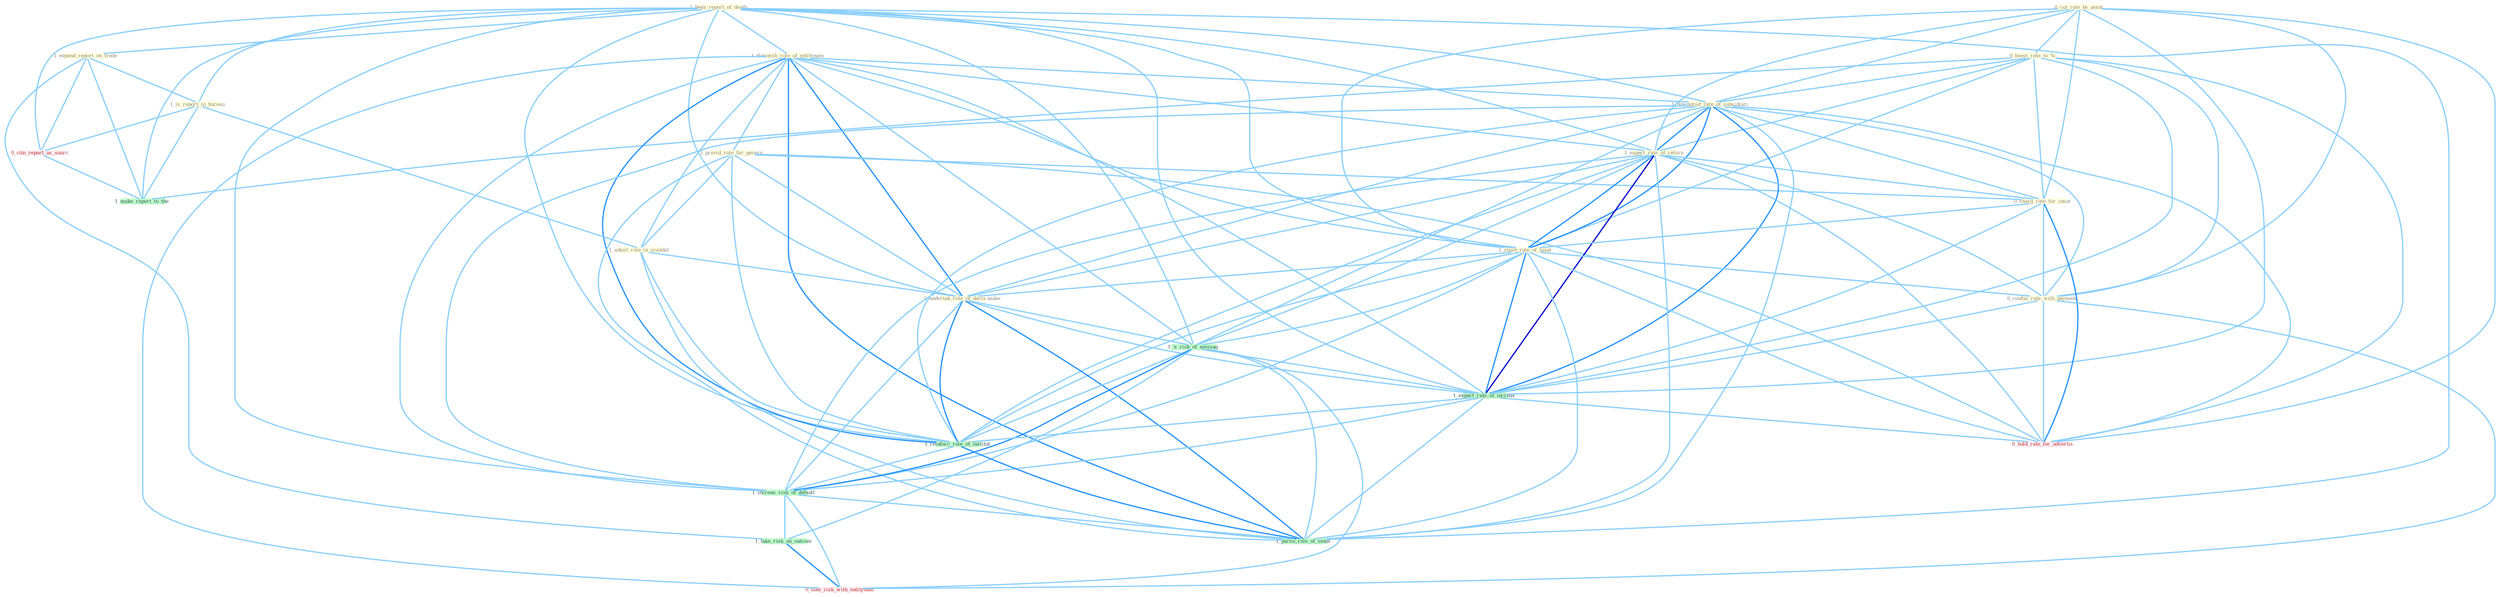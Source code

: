 Graph G{ 
    node
    [shape=polygon,style=filled,width=.5,height=.06,color="#BDFCC9",fixedsize=true,fontsize=4,
    fontcolor="#2f4f4f"];
    {node
    [color="#ffffe0", fontcolor="#8b7d6b"] "1_been_report_of_death " "0_cut_rate_by_point " "1_expand_report_on_trade " "0_boost_rate_to_% " "1_diminish_role_of_entitynam " "1_provid_role_for_govern " "1_is_report_in_bureau " "1_admit_role_in_scandal " "1_downgrad_rate_of_subsidiari " "1_expect_rate_of_return " "0_charg_rate_for_insur " "1_slash_rate_of_taxat " "0_confus_rate_with_payment " "1_undertak_role_of_decis-make "}
{node [color="#fff0f5", fontcolor="#b22222"] "0_cite_report_as_sourc " "0_take_risk_with_entitynam " "0_hold_rate_for_advertis "}
edge [color="#B0E2FF"];

	"1_been_report_of_death " -- "1_expand_report_on_trade " [w="1", color="#87cefa" ];
	"1_been_report_of_death " -- "1_diminish_role_of_entitynam " [w="1", color="#87cefa" ];
	"1_been_report_of_death " -- "1_is_report_in_bureau " [w="1", color="#87cefa" ];
	"1_been_report_of_death " -- "1_downgrad_rate_of_subsidiari " [w="1", color="#87cefa" ];
	"1_been_report_of_death " -- "1_expect_rate_of_return " [w="1", color="#87cefa" ];
	"1_been_report_of_death " -- "1_slash_rate_of_taxat " [w="1", color="#87cefa" ];
	"1_been_report_of_death " -- "1_undertak_role_of_decis-make " [w="1", color="#87cefa" ];
	"1_been_report_of_death " -- "1_'s_risk_of_messag " [w="1", color="#87cefa" ];
	"1_been_report_of_death " -- "1_expect_rate_of_increas " [w="1", color="#87cefa" ];
	"1_been_report_of_death " -- "1_reinforc_role_of_institut " [w="1", color="#87cefa" ];
	"1_been_report_of_death " -- "1_increas_risk_of_default " [w="1", color="#87cefa" ];
	"1_been_report_of_death " -- "0_cite_report_as_sourc " [w="1", color="#87cefa" ];
	"1_been_report_of_death " -- "1_pursu_role_of_senat " [w="1", color="#87cefa" ];
	"1_been_report_of_death " -- "1_make_report_to_the " [w="1", color="#87cefa" ];
	"0_cut_rate_by_point " -- "0_boost_rate_to_% " [w="1", color="#87cefa" ];
	"0_cut_rate_by_point " -- "1_downgrad_rate_of_subsidiari " [w="1", color="#87cefa" ];
	"0_cut_rate_by_point " -- "1_expect_rate_of_return " [w="1", color="#87cefa" ];
	"0_cut_rate_by_point " -- "0_charg_rate_for_insur " [w="1", color="#87cefa" ];
	"0_cut_rate_by_point " -- "1_slash_rate_of_taxat " [w="1", color="#87cefa" ];
	"0_cut_rate_by_point " -- "0_confus_rate_with_payment " [w="1", color="#87cefa" ];
	"0_cut_rate_by_point " -- "1_expect_rate_of_increas " [w="1", color="#87cefa" ];
	"0_cut_rate_by_point " -- "0_hold_rate_for_advertis " [w="1", color="#87cefa" ];
	"1_expand_report_on_trade " -- "1_is_report_in_bureau " [w="1", color="#87cefa" ];
	"1_expand_report_on_trade " -- "1_take_risk_on_outcom " [w="1", color="#87cefa" ];
	"1_expand_report_on_trade " -- "0_cite_report_as_sourc " [w="1", color="#87cefa" ];
	"1_expand_report_on_trade " -- "1_make_report_to_the " [w="1", color="#87cefa" ];
	"0_boost_rate_to_% " -- "1_downgrad_rate_of_subsidiari " [w="1", color="#87cefa" ];
	"0_boost_rate_to_% " -- "1_expect_rate_of_return " [w="1", color="#87cefa" ];
	"0_boost_rate_to_% " -- "0_charg_rate_for_insur " [w="1", color="#87cefa" ];
	"0_boost_rate_to_% " -- "1_slash_rate_of_taxat " [w="1", color="#87cefa" ];
	"0_boost_rate_to_% " -- "0_confus_rate_with_payment " [w="1", color="#87cefa" ];
	"0_boost_rate_to_% " -- "1_expect_rate_of_increas " [w="1", color="#87cefa" ];
	"0_boost_rate_to_% " -- "1_make_report_to_the " [w="1", color="#87cefa" ];
	"0_boost_rate_to_% " -- "0_hold_rate_for_advertis " [w="1", color="#87cefa" ];
	"1_diminish_role_of_entitynam " -- "1_provid_role_for_govern " [w="1", color="#87cefa" ];
	"1_diminish_role_of_entitynam " -- "1_admit_role_in_scandal " [w="1", color="#87cefa" ];
	"1_diminish_role_of_entitynam " -- "1_downgrad_rate_of_subsidiari " [w="1", color="#87cefa" ];
	"1_diminish_role_of_entitynam " -- "1_expect_rate_of_return " [w="1", color="#87cefa" ];
	"1_diminish_role_of_entitynam " -- "1_slash_rate_of_taxat " [w="1", color="#87cefa" ];
	"1_diminish_role_of_entitynam " -- "1_undertak_role_of_decis-make " [w="2", color="#1e90ff" , len=0.8];
	"1_diminish_role_of_entitynam " -- "1_'s_risk_of_messag " [w="1", color="#87cefa" ];
	"1_diminish_role_of_entitynam " -- "1_expect_rate_of_increas " [w="1", color="#87cefa" ];
	"1_diminish_role_of_entitynam " -- "1_reinforc_role_of_institut " [w="2", color="#1e90ff" , len=0.8];
	"1_diminish_role_of_entitynam " -- "1_increas_risk_of_default " [w="1", color="#87cefa" ];
	"1_diminish_role_of_entitynam " -- "1_pursu_role_of_senat " [w="2", color="#1e90ff" , len=0.8];
	"1_diminish_role_of_entitynam " -- "0_take_risk_with_entitynam " [w="1", color="#87cefa" ];
	"1_provid_role_for_govern " -- "1_admit_role_in_scandal " [w="1", color="#87cefa" ];
	"1_provid_role_for_govern " -- "0_charg_rate_for_insur " [w="1", color="#87cefa" ];
	"1_provid_role_for_govern " -- "1_undertak_role_of_decis-make " [w="1", color="#87cefa" ];
	"1_provid_role_for_govern " -- "1_reinforc_role_of_institut " [w="1", color="#87cefa" ];
	"1_provid_role_for_govern " -- "1_pursu_role_of_senat " [w="1", color="#87cefa" ];
	"1_provid_role_for_govern " -- "0_hold_rate_for_advertis " [w="1", color="#87cefa" ];
	"1_is_report_in_bureau " -- "1_admit_role_in_scandal " [w="1", color="#87cefa" ];
	"1_is_report_in_bureau " -- "0_cite_report_as_sourc " [w="1", color="#87cefa" ];
	"1_is_report_in_bureau " -- "1_make_report_to_the " [w="1", color="#87cefa" ];
	"1_admit_role_in_scandal " -- "1_undertak_role_of_decis-make " [w="1", color="#87cefa" ];
	"1_admit_role_in_scandal " -- "1_reinforc_role_of_institut " [w="1", color="#87cefa" ];
	"1_admit_role_in_scandal " -- "1_pursu_role_of_senat " [w="1", color="#87cefa" ];
	"1_downgrad_rate_of_subsidiari " -- "1_expect_rate_of_return " [w="2", color="#1e90ff" , len=0.8];
	"1_downgrad_rate_of_subsidiari " -- "0_charg_rate_for_insur " [w="1", color="#87cefa" ];
	"1_downgrad_rate_of_subsidiari " -- "1_slash_rate_of_taxat " [w="2", color="#1e90ff" , len=0.8];
	"1_downgrad_rate_of_subsidiari " -- "0_confus_rate_with_payment " [w="1", color="#87cefa" ];
	"1_downgrad_rate_of_subsidiari " -- "1_undertak_role_of_decis-make " [w="1", color="#87cefa" ];
	"1_downgrad_rate_of_subsidiari " -- "1_'s_risk_of_messag " [w="1", color="#87cefa" ];
	"1_downgrad_rate_of_subsidiari " -- "1_expect_rate_of_increas " [w="2", color="#1e90ff" , len=0.8];
	"1_downgrad_rate_of_subsidiari " -- "1_reinforc_role_of_institut " [w="1", color="#87cefa" ];
	"1_downgrad_rate_of_subsidiari " -- "1_increas_risk_of_default " [w="1", color="#87cefa" ];
	"1_downgrad_rate_of_subsidiari " -- "1_pursu_role_of_senat " [w="1", color="#87cefa" ];
	"1_downgrad_rate_of_subsidiari " -- "0_hold_rate_for_advertis " [w="1", color="#87cefa" ];
	"1_expect_rate_of_return " -- "0_charg_rate_for_insur " [w="1", color="#87cefa" ];
	"1_expect_rate_of_return " -- "1_slash_rate_of_taxat " [w="2", color="#1e90ff" , len=0.8];
	"1_expect_rate_of_return " -- "0_confus_rate_with_payment " [w="1", color="#87cefa" ];
	"1_expect_rate_of_return " -- "1_undertak_role_of_decis-make " [w="1", color="#87cefa" ];
	"1_expect_rate_of_return " -- "1_'s_risk_of_messag " [w="1", color="#87cefa" ];
	"1_expect_rate_of_return " -- "1_expect_rate_of_increas " [w="3", color="#0000cd" , len=0.6];
	"1_expect_rate_of_return " -- "1_reinforc_role_of_institut " [w="1", color="#87cefa" ];
	"1_expect_rate_of_return " -- "1_increas_risk_of_default " [w="1", color="#87cefa" ];
	"1_expect_rate_of_return " -- "1_pursu_role_of_senat " [w="1", color="#87cefa" ];
	"1_expect_rate_of_return " -- "0_hold_rate_for_advertis " [w="1", color="#87cefa" ];
	"0_charg_rate_for_insur " -- "1_slash_rate_of_taxat " [w="1", color="#87cefa" ];
	"0_charg_rate_for_insur " -- "0_confus_rate_with_payment " [w="1", color="#87cefa" ];
	"0_charg_rate_for_insur " -- "1_expect_rate_of_increas " [w="1", color="#87cefa" ];
	"0_charg_rate_for_insur " -- "0_hold_rate_for_advertis " [w="2", color="#1e90ff" , len=0.8];
	"1_slash_rate_of_taxat " -- "0_confus_rate_with_payment " [w="1", color="#87cefa" ];
	"1_slash_rate_of_taxat " -- "1_undertak_role_of_decis-make " [w="1", color="#87cefa" ];
	"1_slash_rate_of_taxat " -- "1_'s_risk_of_messag " [w="1", color="#87cefa" ];
	"1_slash_rate_of_taxat " -- "1_expect_rate_of_increas " [w="2", color="#1e90ff" , len=0.8];
	"1_slash_rate_of_taxat " -- "1_reinforc_role_of_institut " [w="1", color="#87cefa" ];
	"1_slash_rate_of_taxat " -- "1_increas_risk_of_default " [w="1", color="#87cefa" ];
	"1_slash_rate_of_taxat " -- "1_pursu_role_of_senat " [w="1", color="#87cefa" ];
	"1_slash_rate_of_taxat " -- "0_hold_rate_for_advertis " [w="1", color="#87cefa" ];
	"0_confus_rate_with_payment " -- "1_expect_rate_of_increas " [w="1", color="#87cefa" ];
	"0_confus_rate_with_payment " -- "0_take_risk_with_entitynam " [w="1", color="#87cefa" ];
	"0_confus_rate_with_payment " -- "0_hold_rate_for_advertis " [w="1", color="#87cefa" ];
	"1_undertak_role_of_decis-make " -- "1_'s_risk_of_messag " [w="1", color="#87cefa" ];
	"1_undertak_role_of_decis-make " -- "1_expect_rate_of_increas " [w="1", color="#87cefa" ];
	"1_undertak_role_of_decis-make " -- "1_reinforc_role_of_institut " [w="2", color="#1e90ff" , len=0.8];
	"1_undertak_role_of_decis-make " -- "1_increas_risk_of_default " [w="1", color="#87cefa" ];
	"1_undertak_role_of_decis-make " -- "1_pursu_role_of_senat " [w="2", color="#1e90ff" , len=0.8];
	"1_'s_risk_of_messag " -- "1_expect_rate_of_increas " [w="1", color="#87cefa" ];
	"1_'s_risk_of_messag " -- "1_reinforc_role_of_institut " [w="1", color="#87cefa" ];
	"1_'s_risk_of_messag " -- "1_increas_risk_of_default " [w="2", color="#1e90ff" , len=0.8];
	"1_'s_risk_of_messag " -- "1_take_risk_on_outcom " [w="1", color="#87cefa" ];
	"1_'s_risk_of_messag " -- "1_pursu_role_of_senat " [w="1", color="#87cefa" ];
	"1_'s_risk_of_messag " -- "0_take_risk_with_entitynam " [w="1", color="#87cefa" ];
	"1_expect_rate_of_increas " -- "1_reinforc_role_of_institut " [w="1", color="#87cefa" ];
	"1_expect_rate_of_increas " -- "1_increas_risk_of_default " [w="1", color="#87cefa" ];
	"1_expect_rate_of_increas " -- "1_pursu_role_of_senat " [w="1", color="#87cefa" ];
	"1_expect_rate_of_increas " -- "0_hold_rate_for_advertis " [w="1", color="#87cefa" ];
	"1_reinforc_role_of_institut " -- "1_increas_risk_of_default " [w="1", color="#87cefa" ];
	"1_reinforc_role_of_institut " -- "1_pursu_role_of_senat " [w="2", color="#1e90ff" , len=0.8];
	"1_increas_risk_of_default " -- "1_take_risk_on_outcom " [w="1", color="#87cefa" ];
	"1_increas_risk_of_default " -- "1_pursu_role_of_senat " [w="1", color="#87cefa" ];
	"1_increas_risk_of_default " -- "0_take_risk_with_entitynam " [w="1", color="#87cefa" ];
	"1_take_risk_on_outcom " -- "0_take_risk_with_entitynam " [w="2", color="#1e90ff" , len=0.8];
	"0_cite_report_as_sourc " -- "1_make_report_to_the " [w="1", color="#87cefa" ];
}